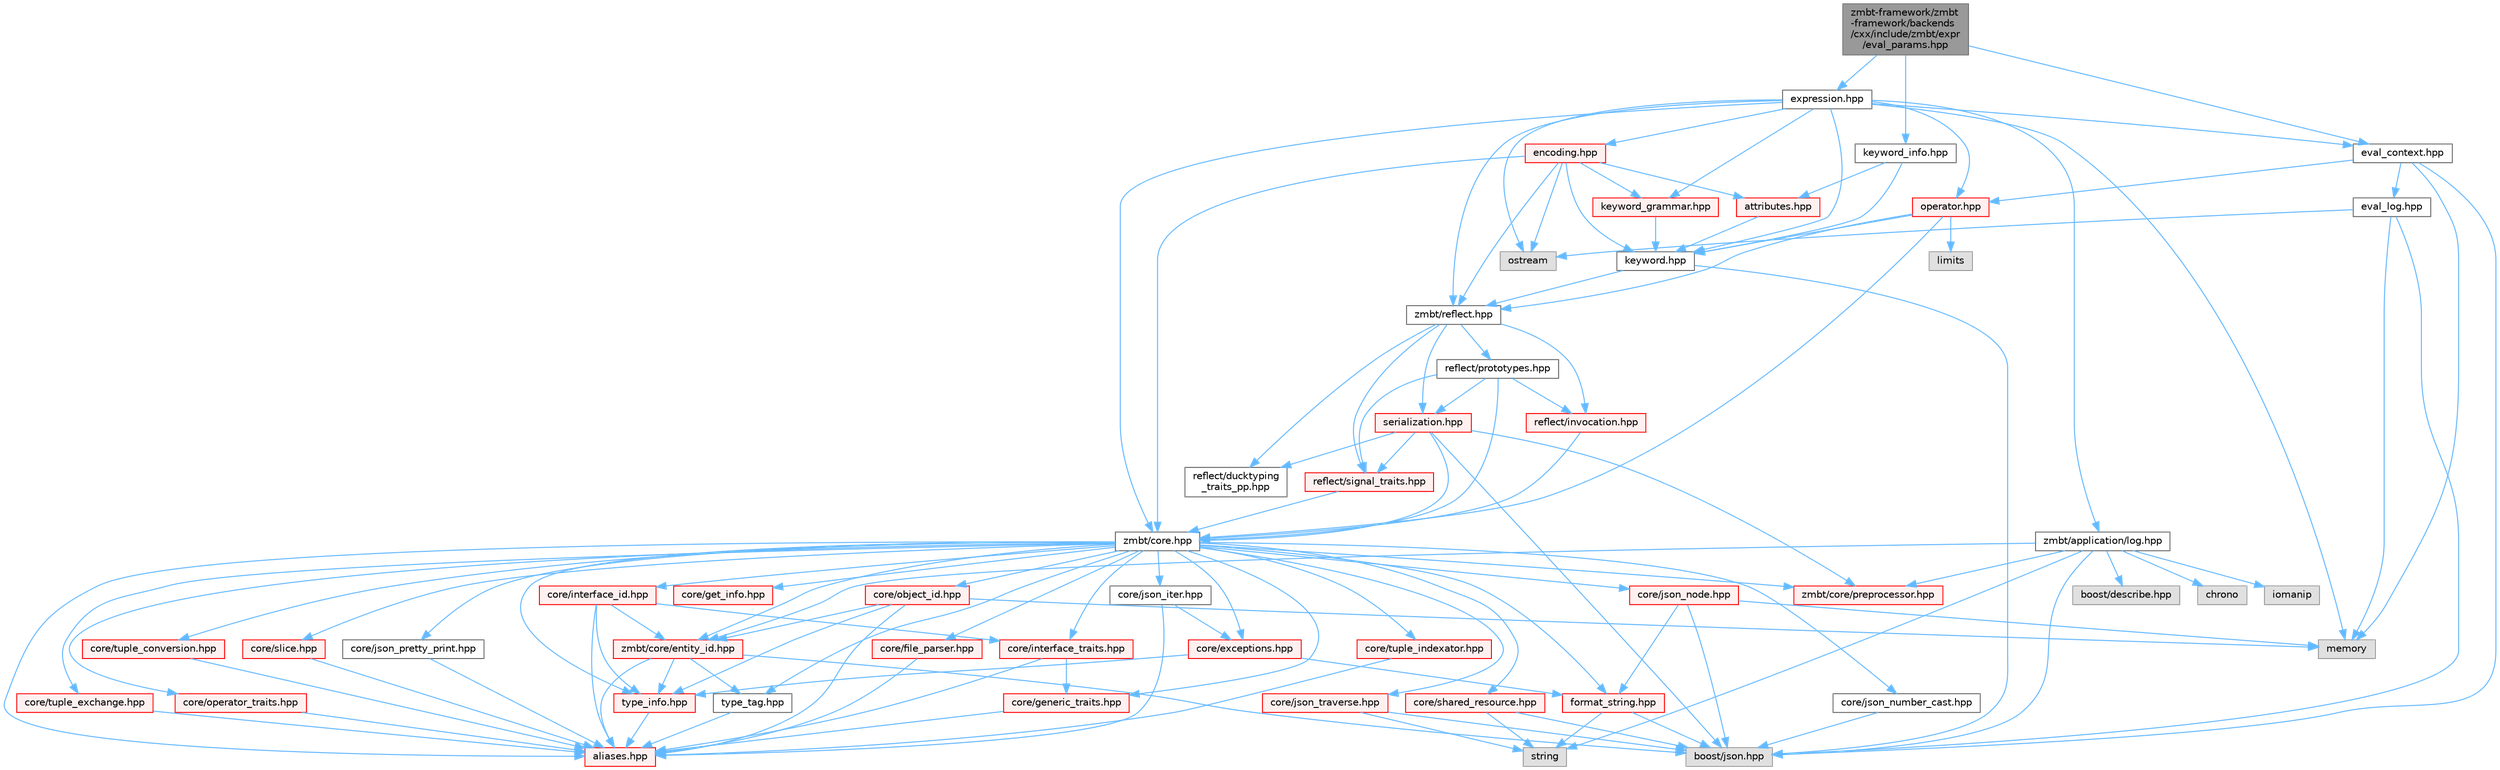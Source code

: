 digraph "zmbt-framework/zmbt-framework/backends/cxx/include/zmbt/expr/eval_params.hpp"
{
 // LATEX_PDF_SIZE
  bgcolor="transparent";
  edge [fontname=Helvetica,fontsize=10,labelfontname=Helvetica,labelfontsize=10];
  node [fontname=Helvetica,fontsize=10,shape=box,height=0.2,width=0.4];
  Node1 [id="Node000001",label="zmbt-framework/zmbt\l-framework/backends\l/cxx/include/zmbt/expr\l/eval_params.hpp",height=0.2,width=0.4,color="gray40", fillcolor="grey60", style="filled", fontcolor="black",tooltip=" "];
  Node1 -> Node2 [id="edge1_Node000001_Node000002",color="steelblue1",style="solid",tooltip=" "];
  Node2 [id="Node000002",label="expression.hpp",height=0.2,width=0.4,color="grey40", fillcolor="white", style="filled",URL="$expression_8hpp.html",tooltip=" "];
  Node2 -> Node3 [id="edge2_Node000002_Node000003",color="steelblue1",style="solid",tooltip=" "];
  Node3 [id="Node000003",label="memory",height=0.2,width=0.4,color="grey60", fillcolor="#E0E0E0", style="filled",tooltip=" "];
  Node2 -> Node4 [id="edge3_Node000002_Node000004",color="steelblue1",style="solid",tooltip=" "];
  Node4 [id="Node000004",label="ostream",height=0.2,width=0.4,color="grey60", fillcolor="#E0E0E0", style="filled",tooltip=" "];
  Node2 -> Node5 [id="edge4_Node000002_Node000005",color="steelblue1",style="solid",tooltip=" "];
  Node5 [id="Node000005",label="zmbt/application/log.hpp",height=0.2,width=0.4,color="grey40", fillcolor="white", style="filled",URL="$log_8hpp.html",tooltip=" "];
  Node5 -> Node6 [id="edge5_Node000005_Node000006",color="steelblue1",style="solid",tooltip=" "];
  Node6 [id="Node000006",label="chrono",height=0.2,width=0.4,color="grey60", fillcolor="#E0E0E0", style="filled",tooltip=" "];
  Node5 -> Node7 [id="edge6_Node000005_Node000007",color="steelblue1",style="solid",tooltip=" "];
  Node7 [id="Node000007",label="iomanip",height=0.2,width=0.4,color="grey60", fillcolor="#E0E0E0", style="filled",tooltip=" "];
  Node5 -> Node8 [id="edge7_Node000005_Node000008",color="steelblue1",style="solid",tooltip=" "];
  Node8 [id="Node000008",label="string",height=0.2,width=0.4,color="grey60", fillcolor="#E0E0E0", style="filled",tooltip=" "];
  Node5 -> Node9 [id="edge8_Node000005_Node000009",color="steelblue1",style="solid",tooltip=" "];
  Node9 [id="Node000009",label="boost/describe.hpp",height=0.2,width=0.4,color="grey60", fillcolor="#E0E0E0", style="filled",tooltip=" "];
  Node5 -> Node10 [id="edge9_Node000005_Node000010",color="steelblue1",style="solid",tooltip=" "];
  Node10 [id="Node000010",label="boost/json.hpp",height=0.2,width=0.4,color="grey60", fillcolor="#E0E0E0", style="filled",tooltip=" "];
  Node5 -> Node11 [id="edge10_Node000005_Node000011",color="steelblue1",style="solid",tooltip=" "];
  Node11 [id="Node000011",label="zmbt/core/preprocessor.hpp",height=0.2,width=0.4,color="red", fillcolor="#FFF0F0", style="filled",URL="$preprocessor_8hpp.html",tooltip="type traits to check serialization compatibility"];
  Node5 -> Node13 [id="edge11_Node000005_Node000013",color="steelblue1",style="solid",tooltip=" "];
  Node13 [id="Node000013",label="zmbt/core/entity_id.hpp",height=0.2,width=0.4,color="red", fillcolor="#FFF0F0", style="filled",URL="$entity__id_8hpp.html",tooltip=" "];
  Node13 -> Node10 [id="edge12_Node000013_Node000010",color="steelblue1",style="solid",tooltip=" "];
  Node13 -> Node18 [id="edge13_Node000013_Node000018",color="steelblue1",style="solid",tooltip=" "];
  Node18 [id="Node000018",label="aliases.hpp",height=0.2,width=0.4,color="red", fillcolor="#FFF0F0", style="filled",URL="$aliases_8hpp.html",tooltip=" "];
  Node13 -> Node23 [id="edge14_Node000013_Node000023",color="steelblue1",style="solid",tooltip=" "];
  Node23 [id="Node000023",label="type_tag.hpp",height=0.2,width=0.4,color="grey40", fillcolor="white", style="filled",URL="$type__tag_8hpp.html",tooltip=" "];
  Node23 -> Node18 [id="edge15_Node000023_Node000018",color="steelblue1",style="solid",tooltip=" "];
  Node13 -> Node24 [id="edge16_Node000013_Node000024",color="steelblue1",style="solid",tooltip=" "];
  Node24 [id="Node000024",label="type_info.hpp",height=0.2,width=0.4,color="red", fillcolor="#FFF0F0", style="filled",URL="$type__info_8hpp.html",tooltip=" "];
  Node24 -> Node18 [id="edge17_Node000024_Node000018",color="steelblue1",style="solid",tooltip=" "];
  Node2 -> Node26 [id="edge18_Node000002_Node000026",color="steelblue1",style="solid",tooltip=" "];
  Node26 [id="Node000026",label="zmbt/core.hpp",height=0.2,width=0.4,color="grey40", fillcolor="white", style="filled",URL="$core_8hpp.html",tooltip=" "];
  Node26 -> Node18 [id="edge19_Node000026_Node000018",color="steelblue1",style="solid",tooltip=" "];
  Node26 -> Node27 [id="edge20_Node000026_Node000027",color="steelblue1",style="solid",tooltip=" "];
  Node27 [id="Node000027",label="core/exceptions.hpp",height=0.2,width=0.4,color="red", fillcolor="#FFF0F0", style="filled",URL="$core_2exceptions_8hpp.html",tooltip=" "];
  Node27 -> Node29 [id="edge21_Node000027_Node000029",color="steelblue1",style="solid",tooltip=" "];
  Node29 [id="Node000029",label="format_string.hpp",height=0.2,width=0.4,color="red", fillcolor="#FFF0F0", style="filled",URL="$format__string_8hpp.html",tooltip=" "];
  Node29 -> Node10 [id="edge22_Node000029_Node000010",color="steelblue1",style="solid",tooltip=" "];
  Node29 -> Node8 [id="edge23_Node000029_Node000008",color="steelblue1",style="solid",tooltip=" "];
  Node27 -> Node24 [id="edge24_Node000027_Node000024",color="steelblue1",style="solid",tooltip=" "];
  Node26 -> Node30 [id="edge25_Node000026_Node000030",color="steelblue1",style="solid",tooltip=" "];
  Node30 [id="Node000030",label="core/file_parser.hpp",height=0.2,width=0.4,color="red", fillcolor="#FFF0F0", style="filled",URL="$file__parser_8hpp.html",tooltip=" "];
  Node30 -> Node18 [id="edge26_Node000030_Node000018",color="steelblue1",style="solid",tooltip=" "];
  Node26 -> Node29 [id="edge27_Node000026_Node000029",color="steelblue1",style="solid",tooltip=" "];
  Node26 -> Node32 [id="edge28_Node000026_Node000032",color="steelblue1",style="solid",tooltip=" "];
  Node32 [id="Node000032",label="core/generic_traits.hpp",height=0.2,width=0.4,color="red", fillcolor="#FFF0F0", style="filled",URL="$generic__traits_8hpp.html",tooltip=" "];
  Node32 -> Node18 [id="edge29_Node000032_Node000018",color="steelblue1",style="solid",tooltip=" "];
  Node26 -> Node33 [id="edge30_Node000026_Node000033",color="steelblue1",style="solid",tooltip=" "];
  Node33 [id="Node000033",label="core/get_info.hpp",height=0.2,width=0.4,color="red", fillcolor="#FFF0F0", style="filled",URL="$get__info_8hpp.html",tooltip=" "];
  Node26 -> Node35 [id="edge31_Node000026_Node000035",color="steelblue1",style="solid",tooltip=" "];
  Node35 [id="Node000035",label="core/interface_traits.hpp",height=0.2,width=0.4,color="red", fillcolor="#FFF0F0", style="filled",URL="$interface__traits_8hpp.html",tooltip=" "];
  Node35 -> Node18 [id="edge32_Node000035_Node000018",color="steelblue1",style="solid",tooltip=" "];
  Node35 -> Node32 [id="edge33_Node000035_Node000032",color="steelblue1",style="solid",tooltip=" "];
  Node26 -> Node37 [id="edge34_Node000026_Node000037",color="steelblue1",style="solid",tooltip=" "];
  Node37 [id="Node000037",label="core/json_iter.hpp",height=0.2,width=0.4,color="grey40", fillcolor="white", style="filled",URL="$json__iter_8hpp.html",tooltip=" "];
  Node37 -> Node18 [id="edge35_Node000037_Node000018",color="steelblue1",style="solid",tooltip=" "];
  Node37 -> Node27 [id="edge36_Node000037_Node000027",color="steelblue1",style="solid",tooltip=" "];
  Node26 -> Node38 [id="edge37_Node000026_Node000038",color="steelblue1",style="solid",tooltip=" "];
  Node38 [id="Node000038",label="core/json_node.hpp",height=0.2,width=0.4,color="red", fillcolor="#FFF0F0", style="filled",URL="$json__node_8hpp.html",tooltip=" "];
  Node38 -> Node10 [id="edge38_Node000038_Node000010",color="steelblue1",style="solid",tooltip=" "];
  Node38 -> Node3 [id="edge39_Node000038_Node000003",color="steelblue1",style="solid",tooltip=" "];
  Node38 -> Node29 [id="edge40_Node000038_Node000029",color="steelblue1",style="solid",tooltip=" "];
  Node26 -> Node40 [id="edge41_Node000026_Node000040",color="steelblue1",style="solid",tooltip=" "];
  Node40 [id="Node000040",label="core/json_number_cast.hpp",height=0.2,width=0.4,color="grey40", fillcolor="white", style="filled",URL="$json__number__cast_8hpp.html",tooltip=" "];
  Node40 -> Node10 [id="edge42_Node000040_Node000010",color="steelblue1",style="solid",tooltip=" "];
  Node26 -> Node41 [id="edge43_Node000026_Node000041",color="steelblue1",style="solid",tooltip=" "];
  Node41 [id="Node000041",label="core/json_traverse.hpp",height=0.2,width=0.4,color="red", fillcolor="#FFF0F0", style="filled",URL="$json__traverse_8hpp.html",tooltip=" "];
  Node41 -> Node8 [id="edge44_Node000041_Node000008",color="steelblue1",style="solid",tooltip=" "];
  Node41 -> Node10 [id="edge45_Node000041_Node000010",color="steelblue1",style="solid",tooltip=" "];
  Node26 -> Node42 [id="edge46_Node000026_Node000042",color="steelblue1",style="solid",tooltip=" "];
  Node42 [id="Node000042",label="core/json_pretty_print.hpp",height=0.2,width=0.4,color="grey40", fillcolor="white", style="filled",URL="$json__pretty__print_8hpp.html",tooltip=" "];
  Node42 -> Node18 [id="edge47_Node000042_Node000018",color="steelblue1",style="solid",tooltip=" "];
  Node26 -> Node43 [id="edge48_Node000026_Node000043",color="steelblue1",style="solid",tooltip=" "];
  Node43 [id="Node000043",label="core/slice.hpp",height=0.2,width=0.4,color="red", fillcolor="#FFF0F0", style="filled",URL="$slice_8hpp.html",tooltip=" "];
  Node43 -> Node18 [id="edge49_Node000043_Node000018",color="steelblue1",style="solid",tooltip=" "];
  Node26 -> Node11 [id="edge50_Node000026_Node000011",color="steelblue1",style="solid",tooltip=" "];
  Node26 -> Node44 [id="edge51_Node000026_Node000044",color="steelblue1",style="solid",tooltip=" "];
  Node44 [id="Node000044",label="core/operator_traits.hpp",height=0.2,width=0.4,color="red", fillcolor="#FFF0F0", style="filled",URL="$operator__traits_8hpp.html",tooltip=" "];
  Node44 -> Node18 [id="edge52_Node000044_Node000018",color="steelblue1",style="solid",tooltip=" "];
  Node26 -> Node51 [id="edge53_Node000026_Node000051",color="steelblue1",style="solid",tooltip=" "];
  Node51 [id="Node000051",label="core/shared_resource.hpp",height=0.2,width=0.4,color="red", fillcolor="#FFF0F0", style="filled",URL="$shared__resource_8hpp.html",tooltip=" "];
  Node51 -> Node10 [id="edge54_Node000051_Node000010",color="steelblue1",style="solid",tooltip=" "];
  Node51 -> Node8 [id="edge55_Node000051_Node000008",color="steelblue1",style="solid",tooltip=" "];
  Node26 -> Node52 [id="edge56_Node000026_Node000052",color="steelblue1",style="solid",tooltip=" "];
  Node52 [id="Node000052",label="core/tuple_conversion.hpp",height=0.2,width=0.4,color="red", fillcolor="#FFF0F0", style="filled",URL="$tuple__conversion_8hpp.html",tooltip=" "];
  Node52 -> Node18 [id="edge57_Node000052_Node000018",color="steelblue1",style="solid",tooltip=" "];
  Node26 -> Node53 [id="edge58_Node000026_Node000053",color="steelblue1",style="solid",tooltip=" "];
  Node53 [id="Node000053",label="core/tuple_exchange.hpp",height=0.2,width=0.4,color="red", fillcolor="#FFF0F0", style="filled",URL="$tuple__exchange_8hpp.html",tooltip=" "];
  Node53 -> Node18 [id="edge59_Node000053_Node000018",color="steelblue1",style="solid",tooltip=" "];
  Node26 -> Node54 [id="edge60_Node000026_Node000054",color="steelblue1",style="solid",tooltip=" "];
  Node54 [id="Node000054",label="core/tuple_indexator.hpp",height=0.2,width=0.4,color="red", fillcolor="#FFF0F0", style="filled",URL="$tuple__indexator_8hpp.html",tooltip=" "];
  Node54 -> Node18 [id="edge61_Node000054_Node000018",color="steelblue1",style="solid",tooltip=" "];
  Node26 -> Node24 [id="edge62_Node000026_Node000024",color="steelblue1",style="solid",tooltip=" "];
  Node26 -> Node23 [id="edge63_Node000026_Node000023",color="steelblue1",style="solid",tooltip=" "];
  Node26 -> Node13 [id="edge64_Node000026_Node000013",color="steelblue1",style="solid",tooltip=" "];
  Node26 -> Node55 [id="edge65_Node000026_Node000055",color="steelblue1",style="solid",tooltip=" "];
  Node55 [id="Node000055",label="core/interface_id.hpp",height=0.2,width=0.4,color="red", fillcolor="#FFF0F0", style="filled",URL="$interface__id_8hpp.html",tooltip=" "];
  Node55 -> Node18 [id="edge66_Node000055_Node000018",color="steelblue1",style="solid",tooltip=" "];
  Node55 -> Node13 [id="edge67_Node000055_Node000013",color="steelblue1",style="solid",tooltip=" "];
  Node55 -> Node35 [id="edge68_Node000055_Node000035",color="steelblue1",style="solid",tooltip=" "];
  Node55 -> Node24 [id="edge69_Node000055_Node000024",color="steelblue1",style="solid",tooltip=" "];
  Node26 -> Node59 [id="edge70_Node000026_Node000059",color="steelblue1",style="solid",tooltip=" "];
  Node59 [id="Node000059",label="core/object_id.hpp",height=0.2,width=0.4,color="red", fillcolor="#FFF0F0", style="filled",URL="$object__id_8hpp.html",tooltip=" "];
  Node59 -> Node3 [id="edge71_Node000059_Node000003",color="steelblue1",style="solid",tooltip=" "];
  Node59 -> Node18 [id="edge72_Node000059_Node000018",color="steelblue1",style="solid",tooltip=" "];
  Node59 -> Node13 [id="edge73_Node000059_Node000013",color="steelblue1",style="solid",tooltip=" "];
  Node59 -> Node24 [id="edge74_Node000059_Node000024",color="steelblue1",style="solid",tooltip=" "];
  Node2 -> Node60 [id="edge75_Node000002_Node000060",color="steelblue1",style="solid",tooltip=" "];
  Node60 [id="Node000060",label="zmbt/reflect.hpp",height=0.2,width=0.4,color="grey40", fillcolor="white", style="filled",URL="$reflect_8hpp.html",tooltip=" "];
  Node60 -> Node61 [id="edge76_Node000060_Node000061",color="steelblue1",style="solid",tooltip=" "];
  Node61 [id="Node000061",label="reflect/ducktyping\l_traits_pp.hpp",height=0.2,width=0.4,color="grey40", fillcolor="white", style="filled",URL="$ducktyping__traits__pp_8hpp.html",tooltip=" "];
  Node60 -> Node62 [id="edge77_Node000060_Node000062",color="steelblue1",style="solid",tooltip=" "];
  Node62 [id="Node000062",label="reflect/signal_traits.hpp",height=0.2,width=0.4,color="red", fillcolor="#FFF0F0", style="filled",URL="$signal__traits_8hpp.html",tooltip=" "];
  Node62 -> Node26 [id="edge78_Node000062_Node000026",color="steelblue1",style="solid",tooltip=" "];
  Node60 -> Node63 [id="edge79_Node000060_Node000063",color="steelblue1",style="solid",tooltip=" "];
  Node63 [id="Node000063",label="reflect/invocation.hpp",height=0.2,width=0.4,color="red", fillcolor="#FFF0F0", style="filled",URL="$invocation_8hpp.html",tooltip=" "];
  Node63 -> Node26 [id="edge80_Node000063_Node000026",color="steelblue1",style="solid",tooltip=" "];
  Node60 -> Node64 [id="edge81_Node000060_Node000064",color="steelblue1",style="solid",tooltip=" "];
  Node64 [id="Node000064",label="reflect/prototypes.hpp",height=0.2,width=0.4,color="grey40", fillcolor="white", style="filled",URL="$prototypes_8hpp.html",tooltip=" "];
  Node64 -> Node26 [id="edge82_Node000064_Node000026",color="steelblue1",style="solid",tooltip=" "];
  Node64 -> Node62 [id="edge83_Node000064_Node000062",color="steelblue1",style="solid",tooltip=" "];
  Node64 -> Node65 [id="edge84_Node000064_Node000065",color="steelblue1",style="solid",tooltip=" "];
  Node65 [id="Node000065",label="serialization.hpp",height=0.2,width=0.4,color="red", fillcolor="#FFF0F0", style="filled",URL="$serialization_8hpp.html",tooltip=" "];
  Node65 -> Node10 [id="edge85_Node000065_Node000010",color="steelblue1",style="solid",tooltip=" "];
  Node65 -> Node11 [id="edge86_Node000065_Node000011",color="steelblue1",style="solid",tooltip=" "];
  Node65 -> Node26 [id="edge87_Node000065_Node000026",color="steelblue1",style="solid",tooltip=" "];
  Node65 -> Node61 [id="edge88_Node000065_Node000061",color="steelblue1",style="solid",tooltip=" "];
  Node65 -> Node62 [id="edge89_Node000065_Node000062",color="steelblue1",style="solid",tooltip=" "];
  Node64 -> Node63 [id="edge90_Node000064_Node000063",color="steelblue1",style="solid",tooltip=" "];
  Node60 -> Node65 [id="edge91_Node000060_Node000065",color="steelblue1",style="solid",tooltip=" "];
  Node2 -> Node68 [id="edge92_Node000002_Node000068",color="steelblue1",style="solid",tooltip=" "];
  Node68 [id="Node000068",label="operator.hpp",height=0.2,width=0.4,color="red", fillcolor="#FFF0F0", style="filled",URL="$operator_8hpp.html",tooltip=" "];
  Node68 -> Node69 [id="edge93_Node000068_Node000069",color="steelblue1",style="solid",tooltip=" "];
  Node69 [id="Node000069",label="limits",height=0.2,width=0.4,color="grey60", fillcolor="#E0E0E0", style="filled",tooltip=" "];
  Node68 -> Node26 [id="edge94_Node000068_Node000026",color="steelblue1",style="solid",tooltip=" "];
  Node68 -> Node60 [id="edge95_Node000068_Node000060",color="steelblue1",style="solid",tooltip=" "];
  Node68 -> Node70 [id="edge96_Node000068_Node000070",color="steelblue1",style="solid",tooltip=" "];
  Node70 [id="Node000070",label="keyword.hpp",height=0.2,width=0.4,color="grey40", fillcolor="white", style="filled",URL="$keyword_8hpp.html",tooltip=" "];
  Node70 -> Node10 [id="edge97_Node000070_Node000010",color="steelblue1",style="solid",tooltip=" "];
  Node70 -> Node60 [id="edge98_Node000070_Node000060",color="steelblue1",style="solid",tooltip=" "];
  Node2 -> Node70 [id="edge99_Node000002_Node000070",color="steelblue1",style="solid",tooltip=" "];
  Node2 -> Node74 [id="edge100_Node000002_Node000074",color="steelblue1",style="solid",tooltip=" "];
  Node74 [id="Node000074",label="keyword_grammar.hpp",height=0.2,width=0.4,color="red", fillcolor="#FFF0F0", style="filled",URL="$keyword__grammar_8hpp.html",tooltip=" "];
  Node74 -> Node70 [id="edge101_Node000074_Node000070",color="steelblue1",style="solid",tooltip=" "];
  Node2 -> Node77 [id="edge102_Node000002_Node000077",color="steelblue1",style="solid",tooltip=" "];
  Node77 [id="Node000077",label="encoding.hpp",height=0.2,width=0.4,color="red", fillcolor="#FFF0F0", style="filled",URL="$encoding_8hpp.html",tooltip=" "];
  Node77 -> Node4 [id="edge103_Node000077_Node000004",color="steelblue1",style="solid",tooltip=" "];
  Node77 -> Node26 [id="edge104_Node000077_Node000026",color="steelblue1",style="solid",tooltip=" "];
  Node77 -> Node60 [id="edge105_Node000077_Node000060",color="steelblue1",style="solid",tooltip=" "];
  Node77 -> Node70 [id="edge106_Node000077_Node000070",color="steelblue1",style="solid",tooltip=" "];
  Node77 -> Node80 [id="edge107_Node000077_Node000080",color="steelblue1",style="solid",tooltip=" "];
  Node80 [id="Node000080",label="attributes.hpp",height=0.2,width=0.4,color="red", fillcolor="#FFF0F0", style="filled",URL="$attributes_8hpp.html",tooltip=" "];
  Node80 -> Node70 [id="edge108_Node000080_Node000070",color="steelblue1",style="solid",tooltip=" "];
  Node77 -> Node74 [id="edge109_Node000077_Node000074",color="steelblue1",style="solid",tooltip=" "];
  Node2 -> Node81 [id="edge110_Node000002_Node000081",color="steelblue1",style="solid",tooltip=" "];
  Node81 [id="Node000081",label="eval_context.hpp",height=0.2,width=0.4,color="grey40", fillcolor="white", style="filled",URL="$eval__context_8hpp.html",tooltip=" "];
  Node81 -> Node3 [id="edge111_Node000081_Node000003",color="steelblue1",style="solid",tooltip=" "];
  Node81 -> Node10 [id="edge112_Node000081_Node000010",color="steelblue1",style="solid",tooltip=" "];
  Node81 -> Node68 [id="edge113_Node000081_Node000068",color="steelblue1",style="solid",tooltip=" "];
  Node81 -> Node82 [id="edge114_Node000081_Node000082",color="steelblue1",style="solid",tooltip=" "];
  Node82 [id="Node000082",label="eval_log.hpp",height=0.2,width=0.4,color="grey40", fillcolor="white", style="filled",URL="$eval__log_8hpp.html",tooltip=" "];
  Node82 -> Node3 [id="edge115_Node000082_Node000003",color="steelblue1",style="solid",tooltip=" "];
  Node82 -> Node4 [id="edge116_Node000082_Node000004",color="steelblue1",style="solid",tooltip=" "];
  Node82 -> Node10 [id="edge117_Node000082_Node000010",color="steelblue1",style="solid",tooltip=" "];
  Node1 -> Node83 [id="edge118_Node000001_Node000083",color="steelblue1",style="solid",tooltip=" "];
  Node83 [id="Node000083",label="keyword_info.hpp",height=0.2,width=0.4,color="grey40", fillcolor="white", style="filled",URL="$keyword__info_8hpp.html",tooltip=" "];
  Node83 -> Node70 [id="edge119_Node000083_Node000070",color="steelblue1",style="solid",tooltip=" "];
  Node83 -> Node80 [id="edge120_Node000083_Node000080",color="steelblue1",style="solid",tooltip=" "];
  Node1 -> Node81 [id="edge121_Node000001_Node000081",color="steelblue1",style="solid",tooltip=" "];
}
